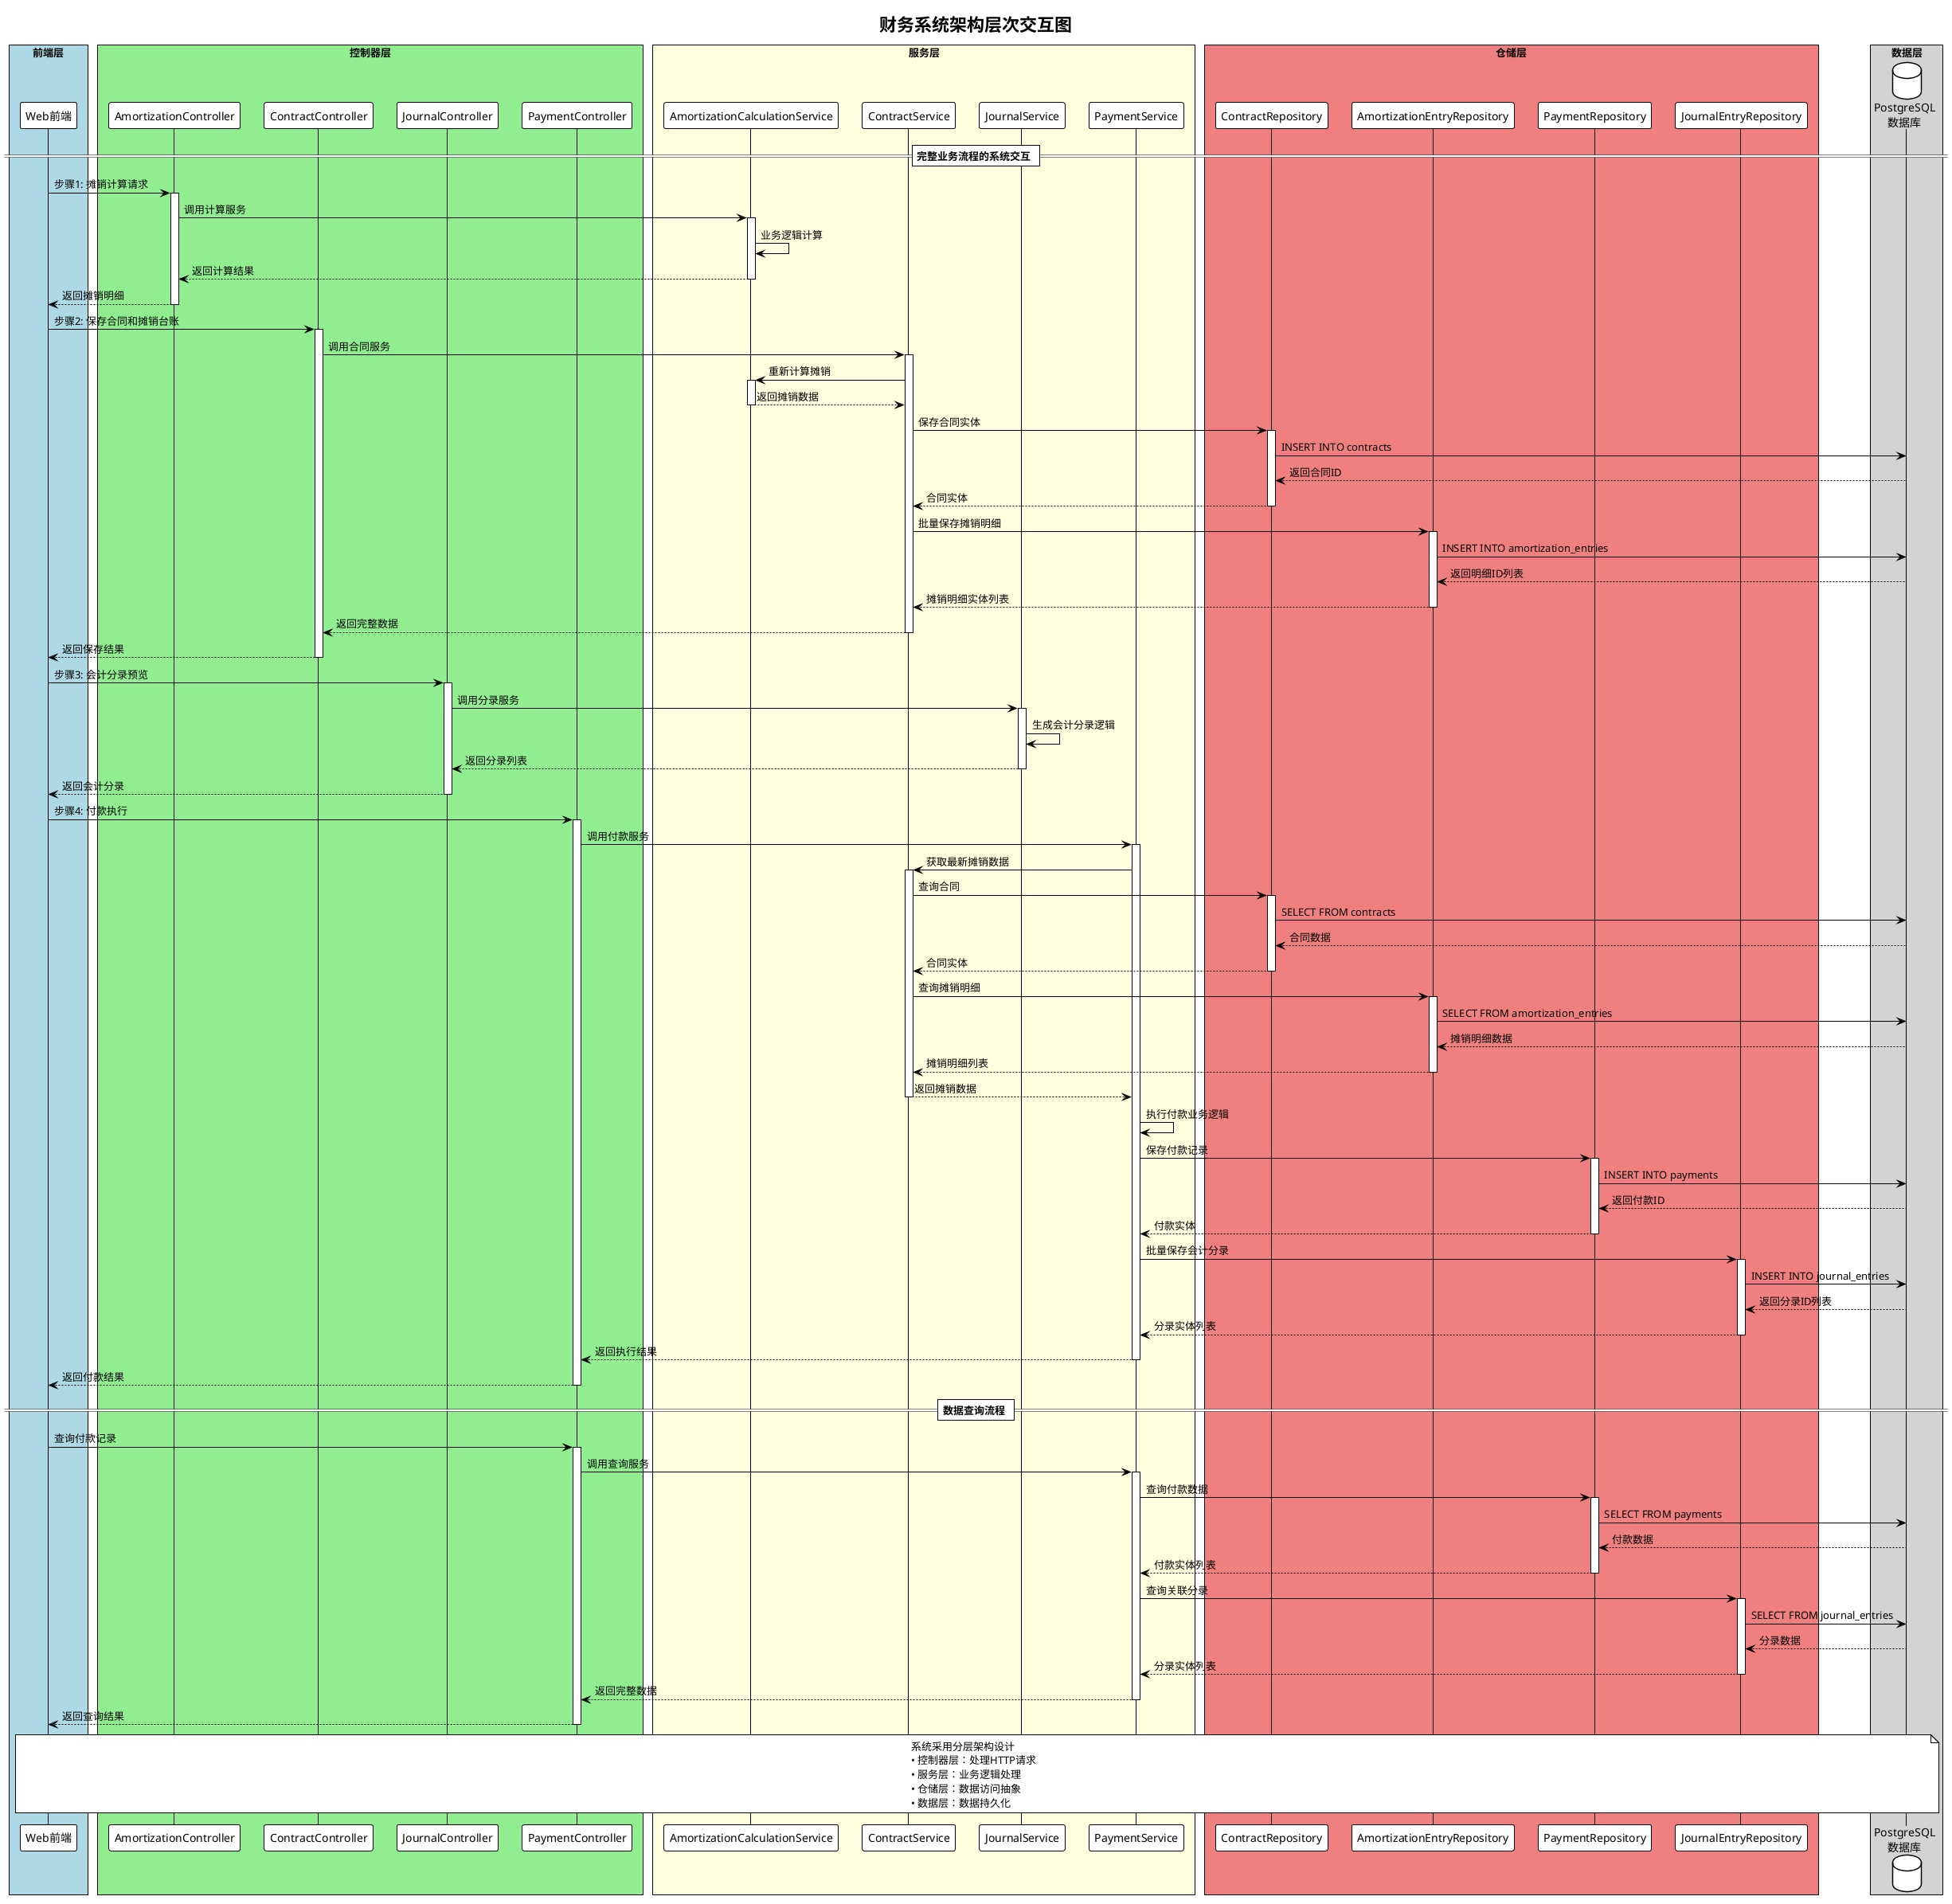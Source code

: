 @startuml 系统架构交互时序图

!theme plain
title 财务系统架构层次交互图

box "前端层" #LightBlue
    participant "Web前端" as Frontend
end box

box "控制器层" #LightGreen
    participant "AmortizationController" as AmortController
    participant "ContractController" as ContractController
    participant "JournalController" as JournalController
    participant "PaymentController" as PaymentController
end box

box "服务层" #LightYellow
    participant "AmortizationCalculationService" as AmortCalcService
    participant "ContractService" as ContractService
    participant "JournalService" as JournalService
    participant "PaymentService" as PaymentService
end box

box "仓储层" #LightCoral
    participant "ContractRepository" as ContractRepo
    participant "AmortizationEntryRepository" as AmortRepo
    participant "PaymentRepository" as PaymentRepo
    participant "JournalEntryRepository" as JournalRepo
end box

box "数据层" #LightGray
    database "PostgreSQL\n数据库" as DB
end box

== 完整业务流程的系统交互 ==

Frontend -> AmortController: 步骤1: 摊销计算请求
activate AmortController
AmortController -> AmortCalcService: 调用计算服务
activate AmortCalcService
AmortCalcService -> AmortCalcService: 业务逻辑计算
AmortCalcService --> AmortController: 返回计算结果
deactivate AmortCalcService
AmortController --> Frontend: 返回摊销明细
deactivate AmortController

Frontend -> ContractController: 步骤2: 保存合同和摊销台账
activate ContractController
ContractController -> ContractService: 调用合同服务
activate ContractService

ContractService -> AmortCalcService: 重新计算摊销
activate AmortCalcService
AmortCalcService --> ContractService: 返回摊销数据
deactivate AmortCalcService

ContractService -> ContractRepo: 保存合同实体
activate ContractRepo
ContractRepo -> DB: INSERT INTO contracts
DB --> ContractRepo: 返回合同ID
ContractRepo --> ContractService: 合同实体
deactivate ContractRepo

ContractService -> AmortRepo: 批量保存摊销明细
activate AmortRepo
AmortRepo -> DB: INSERT INTO amortization_entries
DB --> AmortRepo: 返回明细ID列表
AmortRepo --> ContractService: 摊销明细实体列表
deactivate AmortRepo

ContractService --> ContractController: 返回完整数据
deactivate ContractService
ContractController --> Frontend: 返回保存结果
deactivate ContractController

Frontend -> JournalController: 步骤3: 会计分录预览
activate JournalController
JournalController -> JournalService: 调用分录服务
activate JournalService
JournalService -> JournalService: 生成会计分录逻辑
JournalService --> JournalController: 返回分录列表
deactivate JournalService
JournalController --> Frontend: 返回会计分录
deactivate JournalController

Frontend -> PaymentController: 步骤4: 付款执行
activate PaymentController
PaymentController -> PaymentService: 调用付款服务
activate PaymentService

PaymentService -> ContractService: 获取最新摊销数据
activate ContractService
ContractService -> ContractRepo: 查询合同
activate ContractRepo
ContractRepo -> DB: SELECT FROM contracts
DB --> ContractRepo: 合同数据
ContractRepo --> ContractService: 合同实体
deactivate ContractRepo

ContractService -> AmortRepo: 查询摊销明细
activate AmortRepo
AmortRepo -> DB: SELECT FROM amortization_entries
DB --> AmortRepo: 摊销明细数据
AmortRepo --> ContractService: 摊销明细列表
deactivate AmortRepo
ContractService --> PaymentService: 返回摊销数据
deactivate ContractService

PaymentService -> PaymentService: 执行付款业务逻辑

PaymentService -> PaymentRepo: 保存付款记录
activate PaymentRepo
PaymentRepo -> DB: INSERT INTO payments
DB --> PaymentRepo: 返回付款ID
PaymentRepo --> PaymentService: 付款实体
deactivate PaymentRepo

PaymentService -> JournalRepo: 批量保存会计分录
activate JournalRepo
JournalRepo -> DB: INSERT INTO journal_entries
DB --> JournalRepo: 返回分录ID列表
JournalRepo --> PaymentService: 分录实体列表
deactivate JournalRepo

PaymentService --> PaymentController: 返回执行结果
deactivate PaymentService
PaymentController --> Frontend: 返回付款结果
deactivate PaymentController

== 数据查询流程 ==

Frontend -> PaymentController: 查询付款记录
activate PaymentController
PaymentController -> PaymentService: 调用查询服务
activate PaymentService

PaymentService -> PaymentRepo: 查询付款数据
activate PaymentRepo
PaymentRepo -> DB: SELECT FROM payments
DB --> PaymentRepo: 付款数据
PaymentRepo --> PaymentService: 付款实体列表
deactivate PaymentRepo

PaymentService -> JournalRepo: 查询关联分录
activate JournalRepo
JournalRepo -> DB: SELECT FROM journal_entries
DB --> JournalRepo: 分录数据
JournalRepo --> PaymentService: 分录实体列表
deactivate JournalRepo

PaymentService --> PaymentController: 返回完整数据
deactivate PaymentService
PaymentController --> Frontend: 返回查询结果
deactivate PaymentController

note over Frontend, DB: 系统采用分层架构设计\n• 控制器层：处理HTTP请求\n• 服务层：业务逻辑处理\n• 仓储层：数据访问抽象\n• 数据层：数据持久化

@enduml
